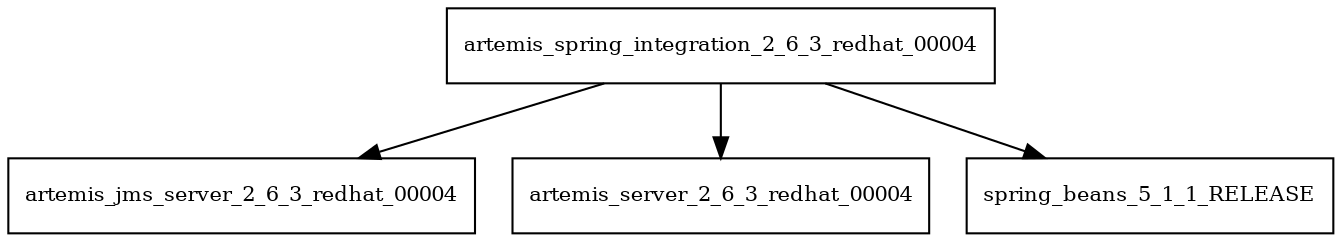 digraph artemis_spring_integration_2_6_3_redhat_00004_dependencies {
  node [shape = box, fontsize=10.0];
  artemis_spring_integration_2_6_3_redhat_00004 -> artemis_jms_server_2_6_3_redhat_00004;
  artemis_spring_integration_2_6_3_redhat_00004 -> artemis_server_2_6_3_redhat_00004;
  artemis_spring_integration_2_6_3_redhat_00004 -> spring_beans_5_1_1_RELEASE;
}
